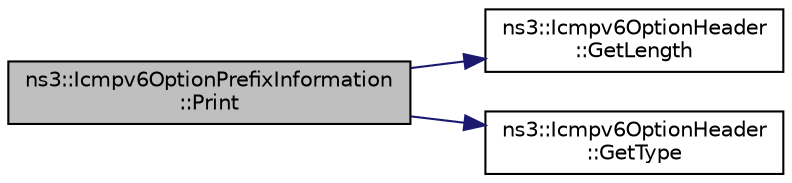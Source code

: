 digraph "ns3::Icmpv6OptionPrefixInformation::Print"
{
 // LATEX_PDF_SIZE
  edge [fontname="Helvetica",fontsize="10",labelfontname="Helvetica",labelfontsize="10"];
  node [fontname="Helvetica",fontsize="10",shape=record];
  rankdir="LR";
  Node1 [label="ns3::Icmpv6OptionPrefixInformation\l::Print",height=0.2,width=0.4,color="black", fillcolor="grey75", style="filled", fontcolor="black",tooltip="Print information."];
  Node1 -> Node2 [color="midnightblue",fontsize="10",style="solid",fontname="Helvetica"];
  Node2 [label="ns3::Icmpv6OptionHeader\l::GetLength",height=0.2,width=0.4,color="black", fillcolor="white", style="filled",URL="$classns3_1_1_icmpv6_option_header.html#afab3ccca2c9a11d37e5608bf0f33c841",tooltip="Get the length of the option in 8 bytes unit."];
  Node1 -> Node3 [color="midnightblue",fontsize="10",style="solid",fontname="Helvetica"];
  Node3 [label="ns3::Icmpv6OptionHeader\l::GetType",height=0.2,width=0.4,color="black", fillcolor="white", style="filled",URL="$classns3_1_1_icmpv6_option_header.html#ac8614d76a2ba20e6349034efa0dfee14",tooltip="Get the type of the option."];
}
